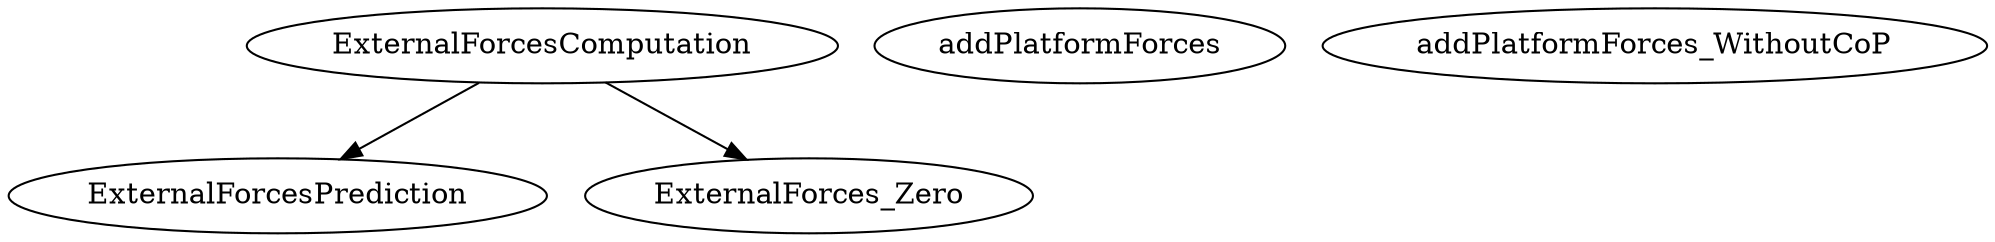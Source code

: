 /* Created by mdot for Matlab */
digraph m2html {
  ExternalForcesComputation -> ExternalForcesPrediction;
  ExternalForcesComputation -> ExternalForces_Zero;

  ExternalForcesComputation [URL="ExternalForcesComputation.html"];
  ExternalForcesPrediction [URL="ExternalForcesPrediction.html"];
  ExternalForces_Zero [URL="ExternalForces_Zero.html"];
  addPlatformForces [URL="addPlatformForces.html"];
  addPlatformForces_WithoutCoP [URL="addPlatformForces_WithoutCoP.html"];
}